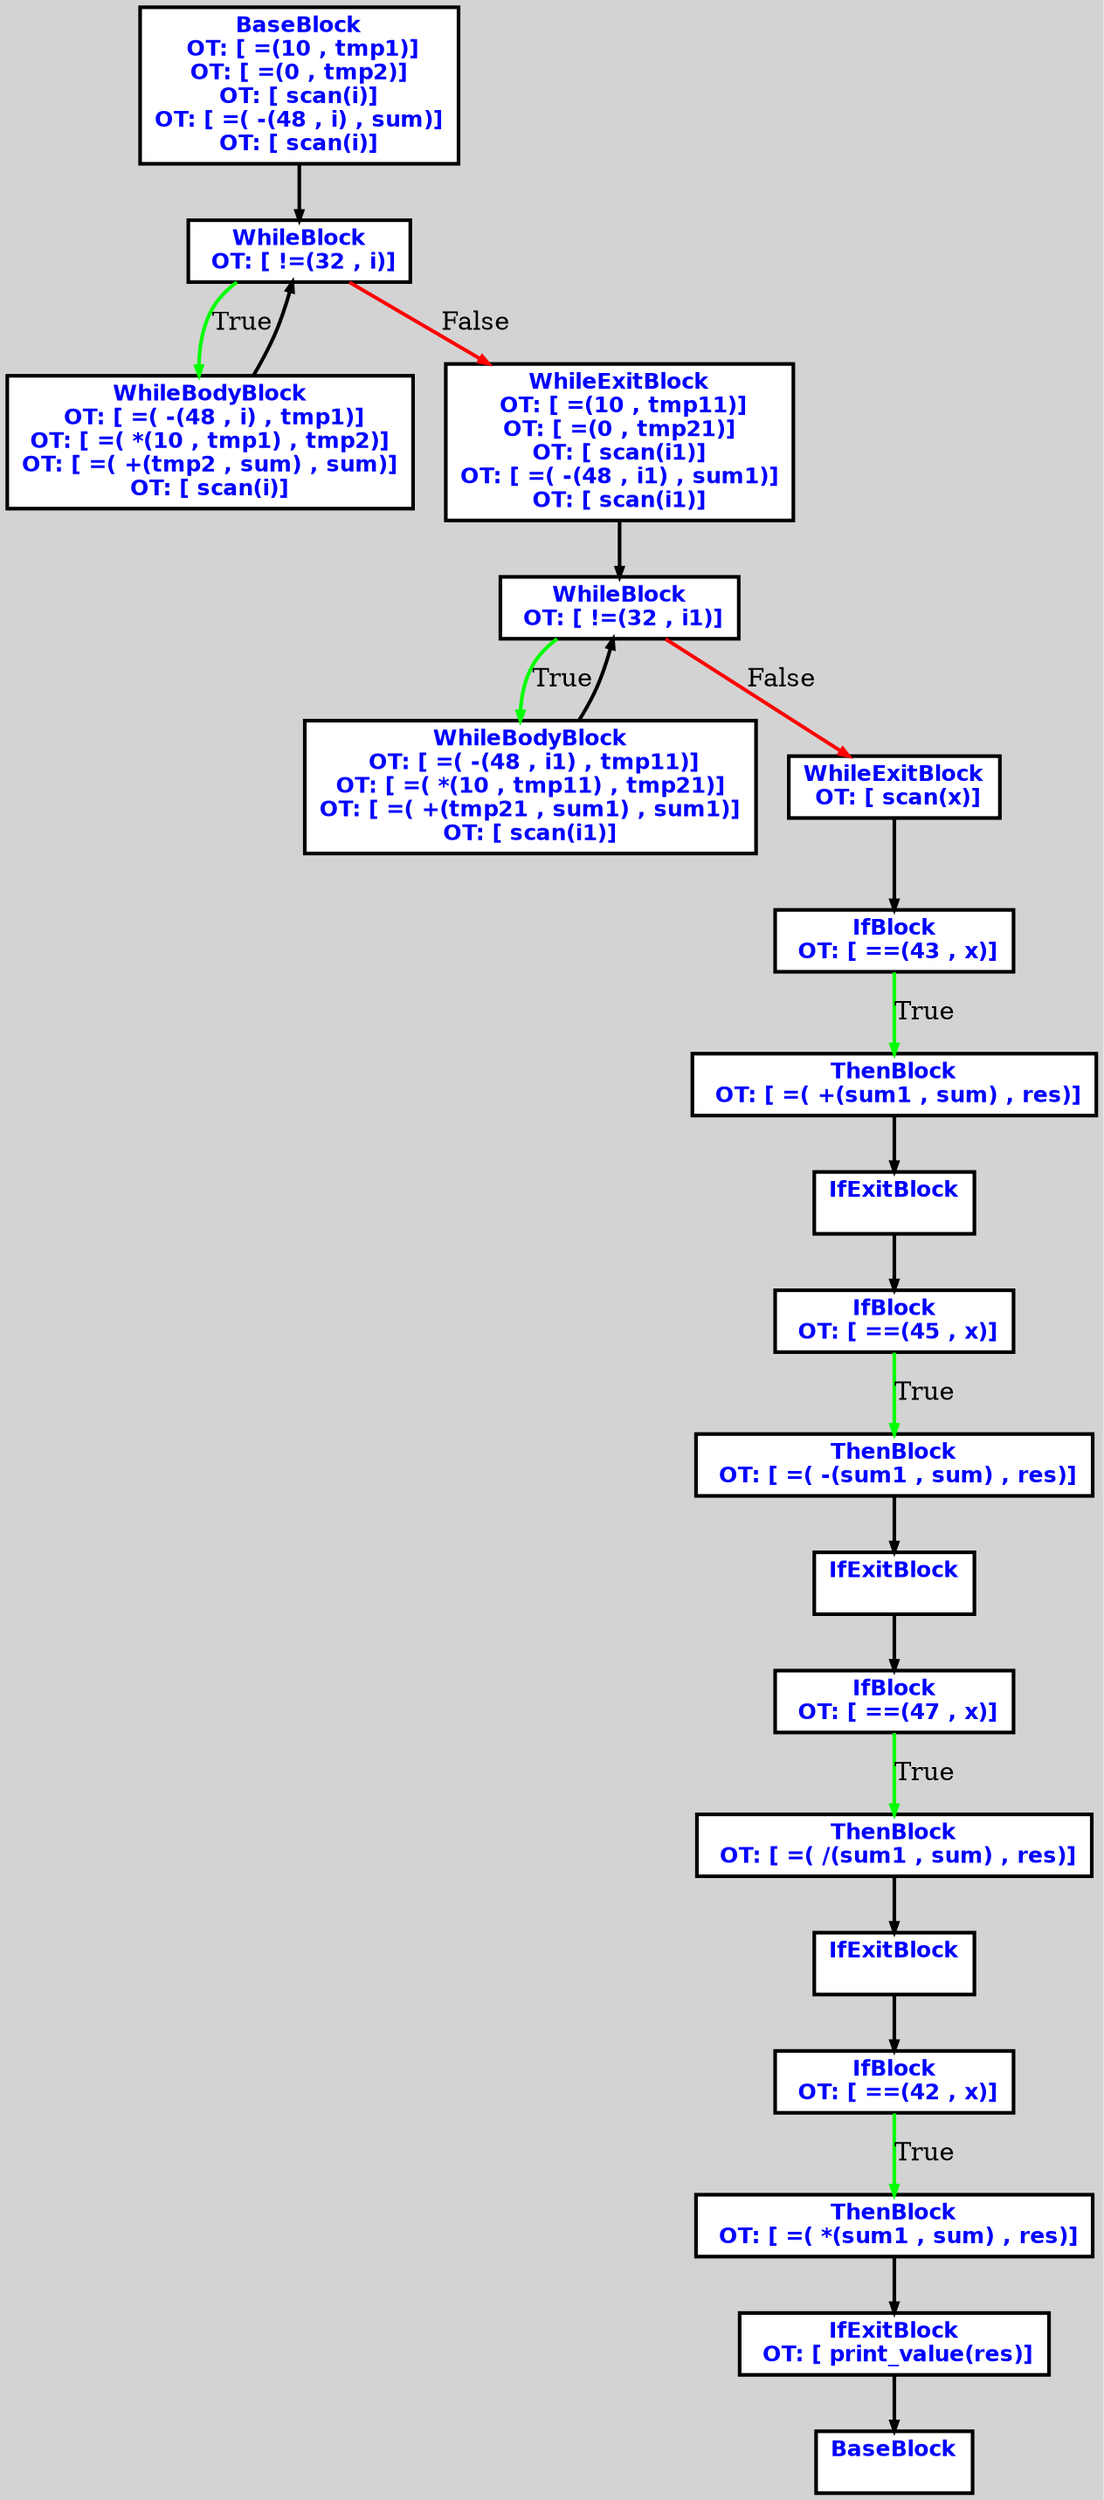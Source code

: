 digraph G {
ordering=out;
ranksep=.4;
bgcolor="lightgrey";  node [shape=box, fixedsize=false, fontsize=12, fontname="Helvetica-bold", fontcolor="blue"
width=.25, height=.25, color="black", fillcolor="white", style="filled, solid, bold"];

edge [arrowsize=.5, color="black", style="bold"]    n000011C2D70A2720 [label="BaseBlock\n OT: [ =(10 , tmp1)]
OT: [ =(0 , tmp2)]
OT: [ scan(i)]
OT: [ =( -(48 , i) , sum)]
OT: [ scan(i)]
"]
    n000011C2D70A2780 [label="WhileBlock\n OT: [ !=(32 , i)]
"]
    n000011C2D70A2720 -> n000011C2D70A2780
	   n000011C2D70A2780 -> n000011C2D70A27E0 [ label = "True" color="green"]
    n000011C2D70A27E0 [label="WhileBodyBlock\n OT: [ =( -(48 , i) , tmp1)]
OT: [ =( *(10 , tmp1) , tmp2)]
OT: [ =( +(tmp2 , sum) , sum)]
OT: [ scan(i)]
"]
    n000011C2D70A27E0 -> n000011C2D70A2780
	   n000011C2D70A2780 -> n000011C2D70A2840 [ label = "False" color="red"]
    n000011C2D70A2840 [label="WhileExitBlock\n OT: [ =(10 , tmp11)]
OT: [ =(0 , tmp21)]
OT: [ scan(i1)]
OT: [ =( -(48 , i1) , sum1)]
OT: [ scan(i1)]
"]
    n000011C2D70A28A0 [label="WhileBlock\n OT: [ !=(32 , i1)]
"]
    n000011C2D70A2840 -> n000011C2D70A28A0
	   n000011C2D70A28A0 -> n000011C2D70A2900 [ label = "True" color="green"]
    n000011C2D70A2900 [label="WhileBodyBlock\n OT: [ =( -(48 , i1) , tmp11)]
OT: [ =( *(10 , tmp11) , tmp21)]
OT: [ =( +(tmp21 , sum1) , sum1)]
OT: [ scan(i1)]
"]
    n000011C2D70A2900 -> n000011C2D70A28A0
	   n000011C2D70A28A0 -> n000011C2D70A2960 [ label = "False" color="red"]
    n000011C2D70A2960 [label="WhileExitBlock\n OT: [ scan(x)]
"]
    n000011C2D70A2A20 [label="IfBlock\n OT: [ ==(43 , x)]
"]
    n000011C2D70A2960 -> n000011C2D70A2A20
    n000011C2D70A2A20 -> n000011C2D70A2A80 [label="True" color="green"]
    n000011C2D70A2A80 [label="ThenBlock\n OT: [ =( +(sum1 , sum) , res)]
"]
    n000011C2D70A2AE0 [label="IfExitBlock\n "]
    n000011C2D70A2A80 -> n000011C2D70A2AE0
    n000011C2D70A2B40 [label="IfBlock\n OT: [ ==(45 , x)]
"]
    n000011C2D70A2AE0 -> n000011C2D70A2B40
    n000011C2D70A2B40 -> n000011C2D70A2BA0 [label="True" color="green"]
    n000011C2D70A2BA0 [label="ThenBlock\n OT: [ =( -(sum1 , sum) , res)]
"]
    n000011C2D70A2C00 [label="IfExitBlock\n "]
    n000011C2D70A2BA0 -> n000011C2D70A2C00
    n000011C2D70A2C60 [label="IfBlock\n OT: [ ==(47 , x)]
"]
    n000011C2D70A2C00 -> n000011C2D70A2C60
    n000011C2D70A2C60 -> n000011C2D70A2CC0 [label="True" color="green"]
    n000011C2D70A2CC0 [label="ThenBlock\n OT: [ =( /(sum1 , sum) , res)]
"]
    n000011C2D70A2D20 [label="IfExitBlock\n "]
    n000011C2D70A2CC0 -> n000011C2D70A2D20
    n000011C2D70A2D80 [label="IfBlock\n OT: [ ==(42 , x)]
"]
    n000011C2D70A2D20 -> n000011C2D70A2D80
    n000011C2D70A2D80 -> n000011C2D70A2DE0 [label="True" color="green"]
    n000011C2D70A2DE0 [label="ThenBlock\n OT: [ =( *(sum1 , sum) , res)]
"]
    n000011C2D70A2E40 [label="IfExitBlock\n OT: [ print_value(res)]
"]
    n000011C2D70A2DE0 -> n000011C2D70A2E40
    n000011C2D70A2F00 [label="BaseBlock\n "]
    n000011C2D70A2E40 -> n000011C2D70A2F00
}
